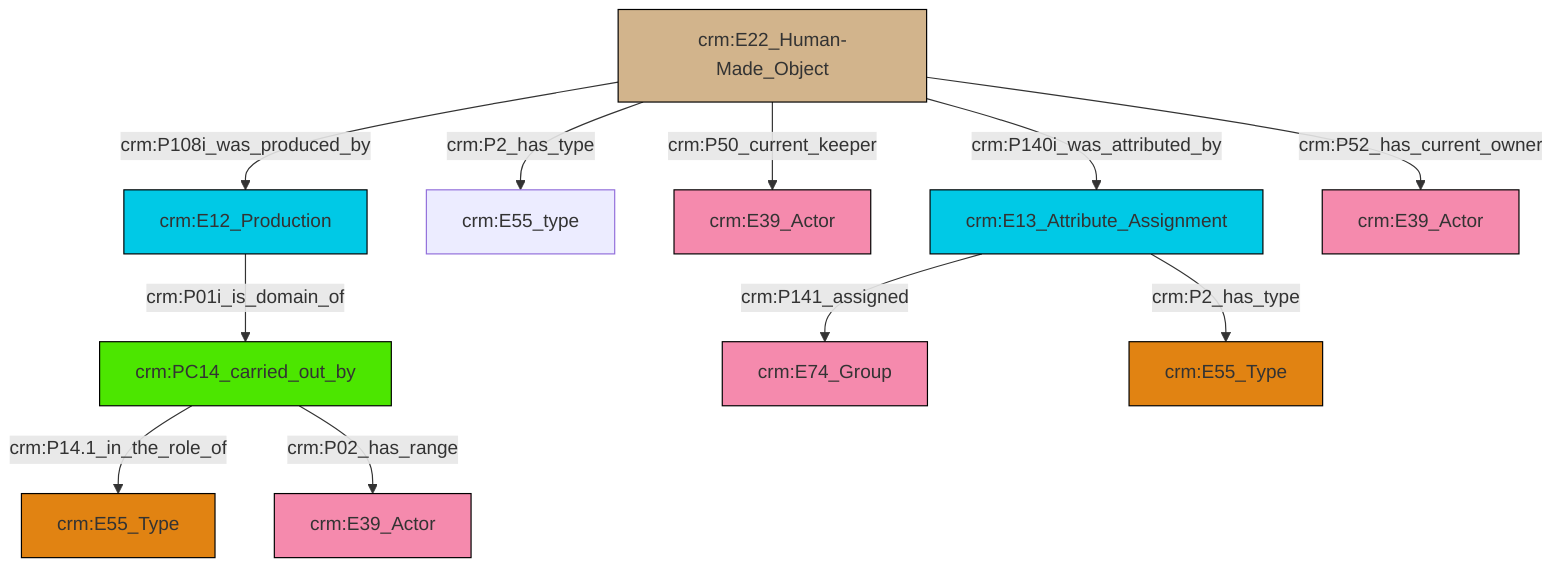 graph TD
classDef Literal fill:#f2f2f2,stroke:#000000;
classDef CRM_Entity fill:#FFFFFF,stroke:#000000;
classDef Temporal_Entity fill:#00C9E6, stroke:#000000;
classDef Type fill:#E18312, stroke:#000000;
classDef Time-Span fill:#2C9C91, stroke:#000000;
classDef Appellation fill:#FFEB7F, stroke:#000000;
classDef Place fill:#008836, stroke:#000000;
classDef Persistent_Item fill:#B266B2, stroke:#000000;
classDef Conceptual_Object fill:#FFD700, stroke:#000000;
classDef Physical_Thing fill:#D2B48C, stroke:#000000;
classDef Actor fill:#f58aad, stroke:#000000;
classDef PC_Classes fill:#4ce600, stroke:#000000;
classDef Multi fill:#cccccc,stroke:#000000;

0["crm:PC14_carried_out_by"]:::PC_Classes -->|crm:P14.1_in_the_role_of| 1["crm:E55_Type"]:::Type
2["crm:E12_Production"]:::Temporal_Entity -->|crm:P01i_is_domain_of| 0["crm:PC14_carried_out_by"]:::PC_Classes
7["crm:E22_Human-Made_Object"]:::Physical_Thing -->|crm:P50_current_keeper| 8["crm:E39_Actor"]:::Actor
9["crm:E13_Attribute_Assignment"]:::Temporal_Entity -->|crm:P2_has_type| 15["crm:E55_Type"]:::Type
7["crm:E22_Human-Made_Object"]:::Physical_Thing -->|crm:P108i_was_produced_by| 2["crm:E12_Production"]:::Temporal_Entity
0["crm:PC14_carried_out_by"]:::PC_Classes -->|crm:P02_has_range| 13["crm:E39_Actor"]:::Actor
7["crm:E22_Human-Made_Object"]:::Physical_Thing -->|crm:P52_has_current_owner| 19["crm:E39_Actor"]:::Actor
7["crm:E22_Human-Made_Object"]:::Physical_Thing -->|crm:P140i_was_attributed_by| 9["crm:E13_Attribute_Assignment"]:::Temporal_Entity
7["crm:E22_Human-Made_Object"]:::Physical_Thing -->|crm:P2_has_type| 3["crm:E55_type"]:::Default
9["crm:E13_Attribute_Assignment"]:::Temporal_Entity -->|crm:P141_assigned| 5["crm:E74_Group"]:::Actor